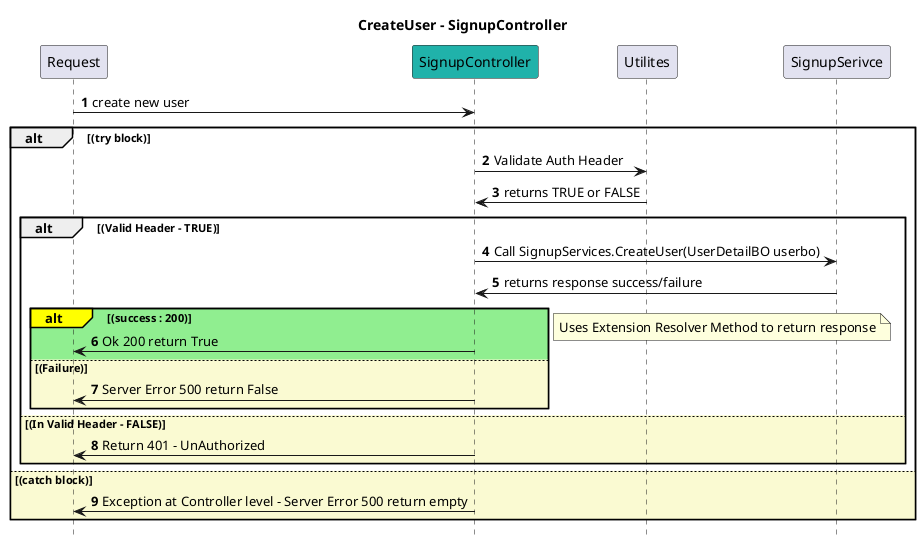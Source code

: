 @startuml

title CreateUser - SignupController
autonumber
hide footbox

participant Request
participant SignupController #LightSeaGreen
participant Utilites 
participant SignupSerivce  

Request -> SignupController : create new user

alt (try block)
    SignupController -> Utilites : Validate Auth Header
    Utilites -> SignupController : returns TRUE or FALSE

    alt (Valid Header - TRUE)
       SignupController -> SignupSerivce : Call SignupServices.CreateUser(UserDetailBO userbo)
       SignupSerivce -> SignupController : returns response success/failure
       
        alt#Yellow #LightGreen (success : 200) 
           SignupController -> Request : Ok 200 return True
        else #LightGoldenRodYellow (Failure)
            SignupController -> Request : Server Error 500 return False
        end

        note left: Uses Extension Resolver Method to return response
    else #LightGoldenRodYellow (In Valid Header - FALSE)
       SignupController -> Request : Return 401 - UnAuthorized 
    end

else #LightGoldenRodYellow (catch block)
    SignupController -> Request : Exception at Controller level - Server Error 500 return empty
end

